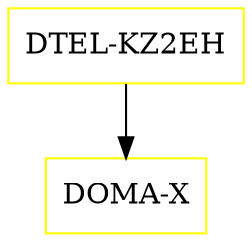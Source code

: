 digraph G {
  "DTEL-KZ2EH" [shape=box,color=yellow];
  "DOMA-X" [shape=box,color=yellow,URL="./DOMA_X.html"];
  "DTEL-KZ2EH" -> "DOMA-X";
}
